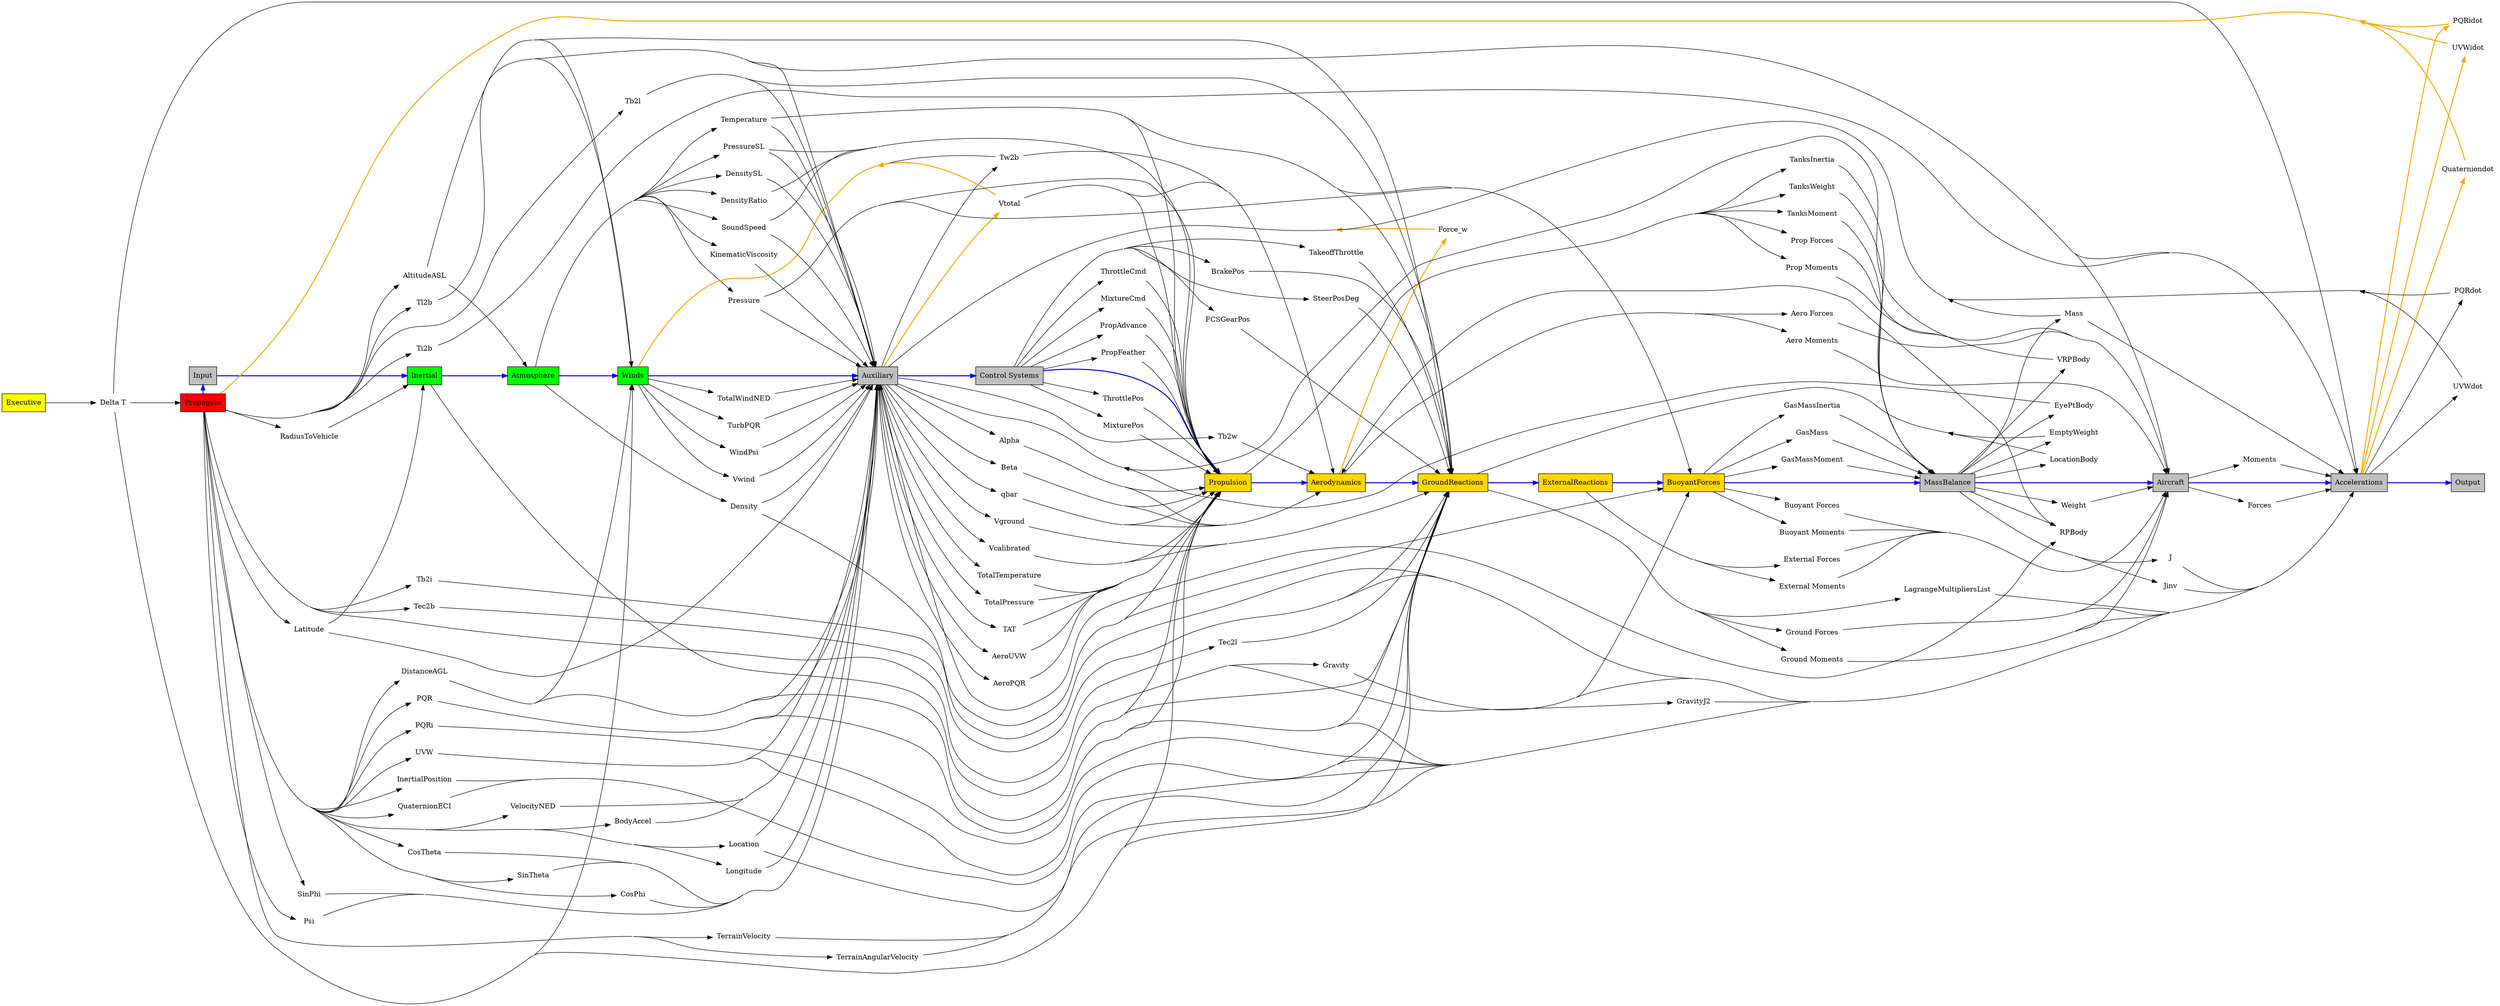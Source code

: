 /* Main loop model I/O */

digraph G {
  rankdir = LR;
  ranksep=1.4;
  // size = "17, 11";
  concentrate=true;

  {
    node [shape = box, fillcolor=grey, style=filled, group=model];
    Propagate [fillcolor=red];
    Input;
    Inertial [fillcolor=green];
    Atmosphere [fillcolor=green];
    Winds [fillcolor=green];
    "Control Systems"; 
    Propulsion [fillcolor=gold];
    MassBalance;
    Aerodynamics [fillcolor=gold]; 
    GroundReactions [fillcolor=gold];
    ExternalReactions [fillcolor=gold];
    BuoyantForces [fillcolor=gold];
    Aircraft;
    Accelerations;
    Auxiliary;
    Output;
  };

  Executive  [shape = box, fillcolor=yellow, style=filled];
  
  /* Order of execution of main loop models */
  {
  node [shape = box, fillcolor=grey, style=filled, group=model];
  Propagate ->
  Input ->  
  Inertial ->
  Atmosphere ->
  Winds ->
  Auxiliary ->
  "Control Systems" ->
  Propulsion ->
  Aerodynamics ->
  GroundReactions ->
  ExternalReactions ->
  BuoyantForces ->
  MassBalance ->
  Aircraft ->
  Accelerations->
  Output [color=blue, style=bold];
  }
  /*
  subgraph cluster0 {
    label="Environment Models";
    Atmosphere;
    Winds;
    Inertial;
  };
  
  subgraph cluster1 {
    label="Force Models";
    Propulsion; Aerodynamics; GroundReactions; ExternalReactions; BuoyantForces;
  };
  */
  {
    node [shape=plaintext];
    AltitudeASL;
    Tl2b;
    Tb2l;
    Ti2b;
    Tb2i;
    Tec2b;
    Tec2l;
    Tb2w;
    Tw2b;
    Vtotal;
    RadiusToVehicle;
    Latitude;
    "Delta T";
    Mass;
    Weight;
    EmptyWeight;
    Force_w;
    Forces;
    Gravity;
    GravityJ2;
    J;
    Jinv;
    Moments;
    DistanceAGL;
    PQR;
    PQRi;
    UVW;
    InertialPosition;
    QuaternionECI;
    VelocityNED;
    BodyAccel;
    Location;
    LocationBody;
    Latitude;
    Longitude;
    CosTheta;
    SinTheta;
    CosPhi;
    SinPhi;
    Psi;
    ThrottlePos;
    TakeoffThrottle
    MixturePos;
    ThrottleCmd;
    MixtureCmd;
    PropAdvance;
    PropFeather;
    BrakePos;
    SteerPosDeg;
    FCSGearPos;
    LagrangeMultipliersList;
    TerrainVelocity;
    TerrainAngularVelocity;
}
/* Alignment blocks */
{
    node [shape=plaintext];
    rank=same;
//    GroundReactions;
    PQRdot;
    PQRidot;
    UVWdot;
    UVWidot;
    Quaterniondot;
}
{
    rank=same;
 //   Executive;
    Propagate;
    Input;
}
{
    rank=same;
    PQRi;
    UVW;
    PQR;
    InertialPosition;
    Ti2b;
    Tb2i;
    Tec2b;
    Tl2b;
    QuaternionECI;
}
{
    node [shape=plaintext];
    rank=same;
    GasMassInertia;
    GasMass;
    GasMassMoment;
    TanksInertia;
    TanksWeight;
    TanksMoment;
}
{
    node [shape=plaintext];
    rank=same;
    Alpha;
    Beta;
    qbar;
    Vtotal;
    Vground;
    Vcalibrated;
    TotalTemperature;
    TotalPressure;
    TAT;
    AeroUVW;
    AeroPQR;
}
{
    node [shape=plaintext];
    rank=same;
    TotalWindNED;
    TurbPQR;
    WindPsi;
    Vwind;
}
{
    node [shape=plaintext];
    rank=same;
    VRPBody;
    RPBody;
    EyePtBody;
}
{
    node [shape=plaintext];
    rank=same;
    "Buoyant Forces";
    "Buoyant Moments";
    "External Forces";
    "External Moments";
    "Ground Forces";
    "Ground Moments";
    "Aero Forces";
    "Aero Moments";
    "Prop Forces";
    "Prop Moments";
}
{
    node [shape=plaintext];
    rank=same;
    Pressure;
    Density;
    Temperature;
    PressureSL;
    DensitySL;
    DensityRatio;
    SoundSpeed;
    KinematicViscosity;
}

  // Propagate
  Accelerations -> PQRidot -> Propagate [color=orange, style=bold];
  Accelerations -> Quaterniondot -> Propagate [color=orange, style=bold];
  Accelerations -> UVWidot -> Propagate [color=orange, style=bold];
  Executive -> "Delta T" -> Propagate;

  // Atmosphere & Winds
  Propagate -> AltitudeASL -> Atmosphere;

  // Winds
  Propagate -> AltitudeASL -> Winds;
  Propagate -> DistanceAGL -> Winds;
  Propagate -> Tl2b -> Winds;
  Executive -> "Delta T" -> Winds;
  Auxiliary -> Tw2b -> Winds;
  Auxiliary -> Vtotal -> Winds [color=orange, style=bold];

  // Auxiliary
  Atmosphere -> Pressure -> Auxiliary;
  Atmosphere -> Density -> Auxiliary;
  Atmosphere -> DensitySL -> Auxiliary;
  Atmosphere -> PressureSL -> Auxiliary;
  Atmosphere -> Temperature -> Auxiliary;
  Atmosphere -> SoundSpeed -> Auxiliary;
  Atmosphere -> KinematicViscosity -> Auxiliary;
  Propagate -> DistanceAGL -> Auxiliary;
  MassBalance -> Mass -> Auxiliary;
  Propagate -> Tl2b -> Auxiliary;
  Propagate -> Tb2l ->Auxiliary;
  Propagate -> PQR -> Auxiliary;
  Accelerations -> PQRdot -> Auxiliary;
  Propagate -> UVW -> Auxiliary;
  Accelerations -> UVWdot -> Auxiliary;
  Propagate -> VelocityNED -> Auxiliary;
  Propagate -> BodyAccel -> Auxiliary;
  MassBalance -> EyePtBody -> Auxiliary;
  MassBalance -> VRPBody -> Auxiliary;
  MassBalance -> RPBody -> Auxiliary;
  Aerodynamics -> Force_w -> Auxiliary [color=orange, style=bold];
  Propagate -> Location -> Auxiliary;
  Propagate -> Latitude -> Auxiliary;
  Propagate -> Longitude -> Auxiliary;
  Propagate -> CosTheta -> Auxiliary;
  Propagate -> SinTheta -> Auxiliary;
  Propagate -> CosPhi -> Auxiliary;
  Propagate -> SinPhi -> Auxiliary;
  Propagate -> Psi -> Auxiliary;
  Winds -> TotalWindNED -> Auxiliary;
  Winds -> TurbPQR -> Auxiliary;
  Winds -> WindPsi -> Auxiliary;
  Winds -> Vwind -> Auxiliary;

  // Propulsion
  Atmosphere -> PressureSL -> Propulsion;
  Atmosphere -> Pressure -> Propulsion;
  Atmosphere -> Temperature -> Propulsion;
  Atmosphere -> Density -> Propulsion;
  Atmosphere -> DensityRatio -> Propulsion;
  Atmosphere -> SoundSpeed -> Propulsion;
  Auxiliary -> TotalPressure -> Propulsion;
  Auxiliary -> TotalTemperature -> Propulsion;
  Auxiliary -> Vcalibrated -> Propulsion;
  Auxiliary -> Vtotal -> Propulsion;
  Auxiliary -> qbar -> Propulsion;
  Auxiliary -> Alpha -> Propulsion;
  Auxiliary -> Beta -> Propulsion;
  Auxiliary -> TAT -> Propulsion;
  Auxiliary -> AeroUVW -> Propulsion;
  Auxiliary -> AeroPQR -> Propulsion;
  Executive -> "Delta T" -> Propulsion;
  "Control Systems" -> ThrottlePos -> Propulsion;
  "Control Systems" -> MixturePos -> Propulsion;
  "Control Systems" -> ThrottleCmd -> Propulsion;
  "Control Systems" -> MixtureCmd -> Propulsion;
  "Control Systems" -> PropAdvance -> Propulsion;
  "Control Systems" -> PropFeather -> Propulsion;
  Propagate -> DistanceAGL -> Propulsion;
  Propagate -> PQR -> Propulsion;

  // Aerodynamics
  Auxiliary -> Alpha -> Aerodynamics;
  Auxiliary -> Beta -> Aerodynamics;
  Auxiliary -> Tb2w -> Aerodynamics;
  Auxiliary -> Tw2b -> Aerodynamics;
  Auxiliary -> qbar -> Aerodynamics;
  Auxiliary -> Vtotal -> Aerodynamics;
  Auxiliary -> RPBody -> Aerodynamics;

  // Ground Reactions
  Auxiliary -> Vground -> GroundReactions;
  Auxiliary -> Vcalibrated -> GroundReactions;
  Atmosphere -> Temperature -> GroundReactions;
  "Control Systems" -> TakeoffThrottle -> GroundReactions;
  "Control Systems" -> SteerPosDeg -> GroundReactions;
  "Control Systems" -> BrakePos -> GroundReactions;
  "Control Systems" -> FCSGearPos -> GroundReactions;
  MassBalance -> EmptyWeight -> GroundReactions;
  Propagate -> Tb2l -> GroundReactions;
  Propagate -> Tec2l -> GroundReactions;
  Propagate -> Tec2b -> GroundReactions;
  Propagate -> PQR -> GroundReactions;
  Propagate -> UVW -> GroundReactions;
  Propagate -> AltitudeASL -> GroundReactions;
  Propagate -> DistanceAGL -> GroundReactions;
  Executive -> "Delta T" -> GroundReactions;
  Propagate -> Location -> GroundReactions;
  MassBalance -> LocationBody -> GroundReactions;

  // Buoyant Forces
  Atmosphere -> Pressure -> BuoyantForces
  Atmosphere -> Density -> BuoyantForces
  Atmosphere -> Temperature -> BuoyantForces
  Inertial -> Gravity -> BuoyantForces

  // MassBalance
  BuoyantForces -> GasMassInertia -> MassBalance;
  BuoyantForces -> GasMass -> MassBalance;
  BuoyantForces -> GasMassMoment -> MassBalance;
  Propulsion -> TanksInertia -> MassBalance;
  Propulsion -> TanksWeight -> MassBalance;
  Propulsion -> TanksMoment -> MassBalance;

  // Aircraft
  Aerodynamics -> "Aero Forces" -> Aircraft;
  Propulsion -> "Prop Forces" -> Aircraft;
  GroundReactions -> "Ground Forces" -> Aircraft;
  ExternalReactions -> "External Forces" -> Aircraft;
  BuoyantForces -> "Buoyant Forces" -> Aircraft;
  Aerodynamics -> "Aero Moments" -> Aircraft;
  Propulsion -> "Prop Moments" -> Aircraft;
  GroundReactions -> "Ground Moments" -> Aircraft;
  ExternalReactions -> "External Moments" -> Aircraft;
  BuoyantForces -> "Buoyant Moments" -> Aircraft;
  MassBalance -> Weight -> Aircraft;
  Propagate -> Tl2b -> Aircraft;

  // Inertial
  Propagate -> RadiusToVehicle -> Inertial;
  Propagate -> Latitude -> Inertial;

  // Accelerations
  MassBalance -> J -> Accelerations;
  MassBalance -> Jinv -> Accelerations;
  MassBalance -> Mass -> Accelerations;
  Propagate -> Ti2b -> Accelerations;
  Propagate -> Tb2i -> Accelerations;
  Propagate -> Tec2b -> Accelerations;
  Propagate -> Tl2b -> Accelerations;
  Propagate -> QuaternionECI -> Accelerations;
  Aircraft -> Moments -> Accelerations;
  Aircraft -> Forces -> Accelerations;
  GroundReactions -> "Ground Forces" -> Accelerations;
  GroundReactions -> "Ground Moments" -> Accelerations;
  GroundReactions -> LagrangeMultipliersList -> Accelerations;
  Inertial -> Gravity -> Accelerations;
  Inertial -> GravityJ2 -> Accelerations;
  Propagate -> PQRi -> Accelerations;
  Propagate -> PQR -> Accelerations;
  Propagate -> UVW -> Accelerations;
  Propagate -> InertialPosition -> Accelerations;
  Propagate -> TerrainVelocity -> Accelerations;
  Propagate -> TerrainAngularVelocity -> Accelerations;
  Executive -> "Delta T" -> Accelerations;
}
